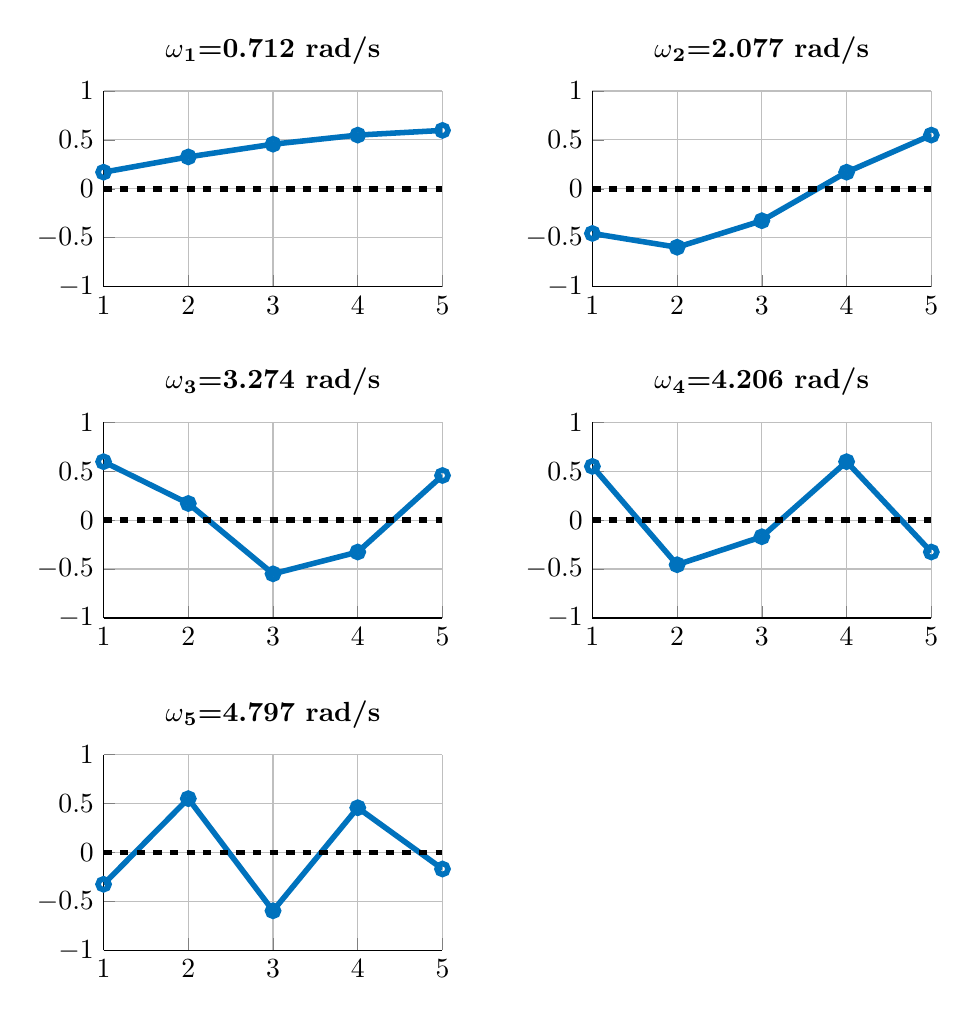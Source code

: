 % This file was created by matlab2tikz.
%
\definecolor{mycolor1}{rgb}{0.0,0.447,0.741}%
%
\begin{tikzpicture}

\begin{axis}[%
width=0.355\textwidth,
height=0.205\textwidth,
at={(0\textwidth,0.695\textwidth)},
scale only axis,
xmin=1,
xmax=5,
ymin=-1,
ymax=1,
axis background/.style={fill=white},
title style={font=\bfseries},
title={$\omega{}_\text{1}\text{=0.712 rad/s}$},
axis x line*=bottom,
axis y line*=left,
xmajorgrids,
ymajorgrids,
ylabel style={font=\small},
xlabel style={font=\small}
]
\addplot [color=mycolor1, line width=2.0pt, mark=o, mark options={solid, mycolor1}, forget plot]
  table[row sep=crcr]{%
1	0.17\\
2	0.326\\
3	0.456\\
4	0.549\\
5	0.597\\
};
\addplot [color=black, dashed, line width=2.0pt, forget plot]
  table[row sep=crcr]{%
1	0\\
2	0\\
3	0\\
4	0\\
5	0\\
};
\end{axis}

\begin{axis}[%
width=0.355\textwidth,
height=0.205\textwidth,
at={(0.512\textwidth,0.695\textwidth)},
scale only axis,
xmin=1,
xmax=5,
ymin=-1,
ymax=1,
axis background/.style={fill=white},
title style={font=\bfseries},
title={$\omega{}_\text{2}\text{=2.077 rad/s}$},
axis x line*=bottom,
axis y line*=left,
xmajorgrids,
ymajorgrids,
ylabel style={font=\small},
xlabel style={font=\small}
]
\addplot [color=mycolor1, line width=2.0pt, mark=o, mark options={solid, mycolor1}, forget plot]
  table[row sep=crcr]{%
1	-0.456\\
2	-0.597\\
3	-0.326\\
4	0.17\\
5	0.549\\
};
\addplot [color=black, dashed, line width=2.0pt, forget plot]
  table[row sep=crcr]{%
1	0\\
2	0\\
3	0\\
4	0\\
5	0\\
};
\end{axis}

\begin{axis}[%
width=0.355\textwidth,
height=0.205\textwidth,
at={(0\textwidth,0.348\textwidth)},
scale only axis,
xmin=1,
xmax=5,
ymin=-1,
ymax=1,
axis background/.style={fill=white},
title style={font=\bfseries},
title={$\omega{}_\text{3}\text{=3.274 rad/s}$},
axis x line*=bottom,
axis y line*=left,
xmajorgrids,
ymajorgrids,
ylabel style={font=\small},
xlabel style={font=\small}
]
\addplot [color=mycolor1, line width=2.0pt, mark=o, mark options={solid, mycolor1}, forget plot]
  table[row sep=crcr]{%
1	0.597\\
2	0.17\\
3	-0.549\\
4	-0.326\\
5	0.456\\
};
\addplot [color=black, dashed, line width=2.0pt, forget plot]
  table[row sep=crcr]{%
1	0\\
2	0\\
3	0\\
4	0\\
5	0\\
};
\end{axis}

\begin{axis}[%
width=0.355\textwidth,
height=0.205\textwidth,
at={(0.512\textwidth,0.348\textwidth)},
scale only axis,
xmin=1,
xmax=5,
ymin=-1,
ymax=1,
axis background/.style={fill=white},
title style={font=\bfseries},
title={$\omega{}_\text{4}\text{=4.206 rad/s}$},
axis x line*=bottom,
axis y line*=left,
xmajorgrids,
ymajorgrids,
ylabel style={font=\small},
xlabel style={font=\small}
]
\addplot [color=mycolor1, line width=2.0pt, mark=o, mark options={solid, mycolor1}, forget plot]
  table[row sep=crcr]{%
1	0.549\\
2	-0.456\\
3	-0.17\\
4	0.597\\
5	-0.326\\
};
\addplot [color=black, dashed, line width=2.0pt, forget plot]
  table[row sep=crcr]{%
1	0\\
2	0\\
3	0\\
4	0\\
5	0\\
};
\end{axis}

\begin{axis}[%
width=0.355\textwidth,
height=0.205\textwidth,
at={(0\textwidth,0\textwidth)},
scale only axis,
xmin=1,
xmax=5,
ymin=-1,
ymax=1,
axis background/.style={fill=white},
title style={font=\bfseries},
title={$\omega{}_\text{5}\text{=4.797 rad/s}$},
axis x line*=bottom,
axis y line*=left,
xmajorgrids,
ymajorgrids,
ylabel style={font=\small},
xlabel style={font=\small}
]
\addplot [color=mycolor1, line width=2.0pt, mark=o, mark options={solid, mycolor1}, forget plot]
  table[row sep=crcr]{%
1	-0.326\\
2	0.549\\
3	-0.597\\
4	0.456\\
5	-0.17\\
};
\addplot [color=black, dashed, line width=2.0pt, forget plot]
  table[row sep=crcr]{%
1	0\\
2	0\\
3	0\\
4	0\\
5	0\\
};
\end{axis}
\end{tikzpicture}%